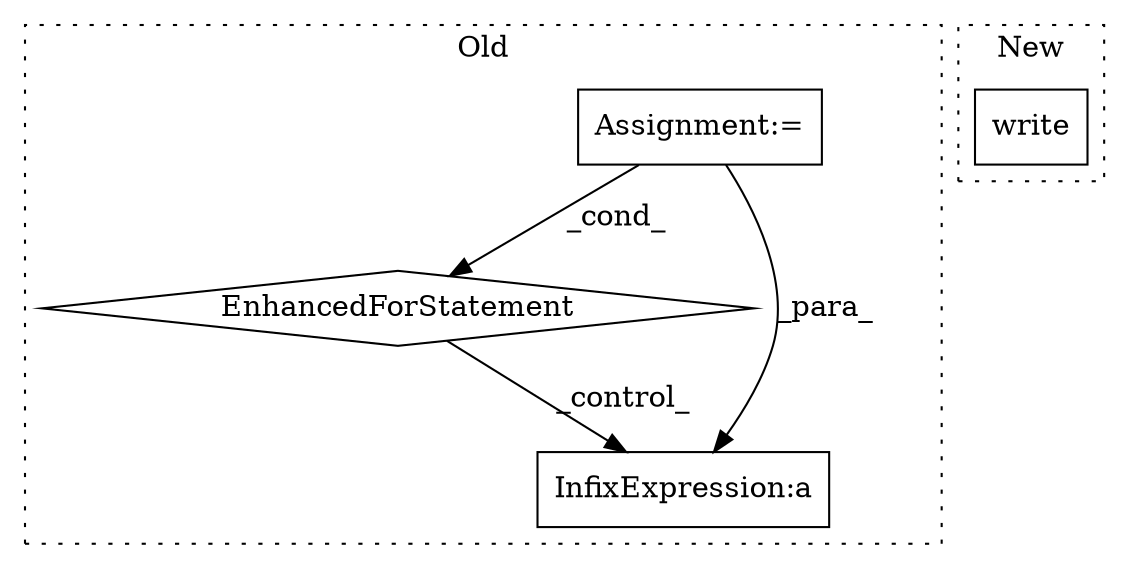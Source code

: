 digraph G {
subgraph cluster0 {
1 [label="EnhancedForStatement" a="70" s="5107,5193" l="61,2" shape="diamond"];
3 [label="Assignment:=" a="7" s="5107,5193" l="61,2" shape="box"];
4 [label="InfixExpression:a" a="27" s="5245" l="3" shape="box"];
label = "Old";
style="dotted";
}
subgraph cluster1 {
2 [label="write" a="32" s="5836,5846" l="6,1" shape="box"];
label = "New";
style="dotted";
}
1 -> 4 [label="_control_"];
3 -> 4 [label="_para_"];
3 -> 1 [label="_cond_"];
}